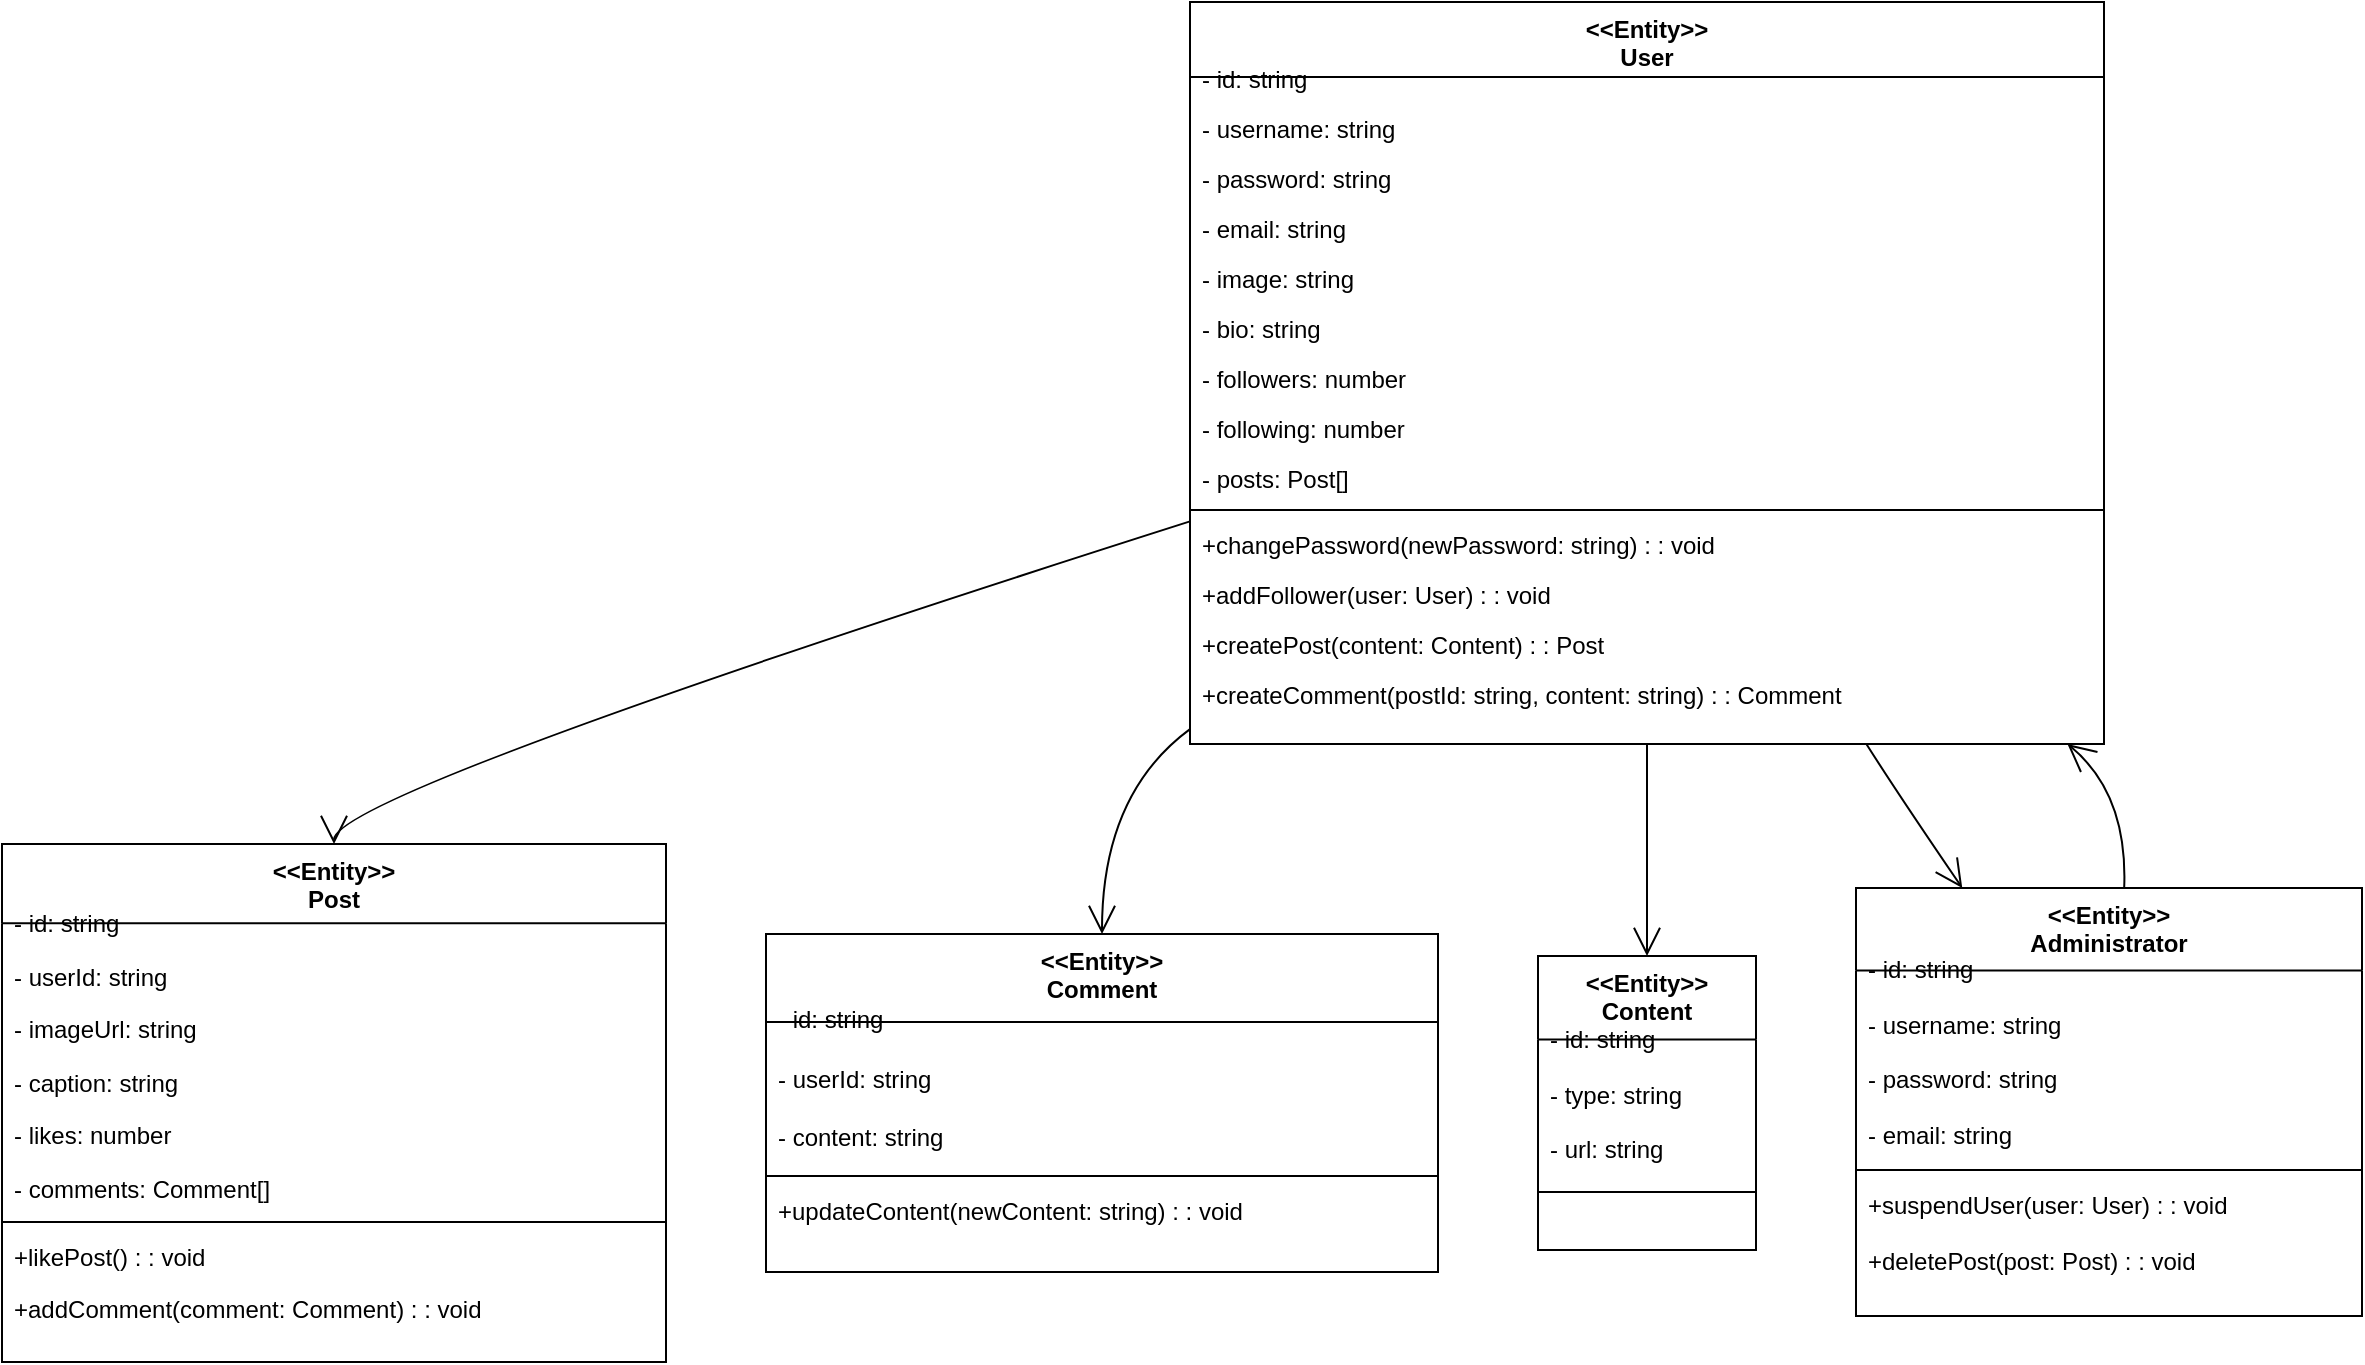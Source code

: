 <mxfile version="24.6.2" type="github">
  <diagram name="Page-1" id="eHfoeDw3wgKfniDyxH0o">
    <mxGraphModel>
      <root>
        <mxCell id="0" />
        <mxCell id="1" parent="0" />
        <mxCell id="2" value="&lt;&lt;Entity&gt;&gt;&#xa;User" style="swimlane;fontStyle=1;align=center;verticalAlign=top;childLayout=stackLayout;horizontal=1;startSize=37.552;horizontalStack=0;resizeParent=1;resizeParentMax=0;resizeLast=0;collapsible=0;marginBottom=0;" vertex="1" parent="1">
          <mxGeometry x="602" y="8" width="457" height="371" as="geometry" />
        </mxCell>
        <mxCell id="3" value="- id: string" style="text;strokeColor=none;fillColor=none;align=left;verticalAlign=top;spacingLeft=4;spacingRight=4;overflow=hidden;rotatable=0;points=[[0,0.5],[1,0.5]];portConstraint=eastwest;" vertex="1" parent="2">
          <mxGeometry y="25" width="457" height="25" as="geometry" />
        </mxCell>
        <mxCell id="4" value="- username: string" style="text;strokeColor=none;fillColor=none;align=left;verticalAlign=top;spacingLeft=4;spacingRight=4;overflow=hidden;rotatable=0;points=[[0,0.5],[1,0.5]];portConstraint=eastwest;" vertex="1" parent="2">
          <mxGeometry y="50" width="457" height="25" as="geometry" />
        </mxCell>
        <mxCell id="5" value="- password: string" style="text;strokeColor=none;fillColor=none;align=left;verticalAlign=top;spacingLeft=4;spacingRight=4;overflow=hidden;rotatable=0;points=[[0,0.5],[1,0.5]];portConstraint=eastwest;" vertex="1" parent="2">
          <mxGeometry y="75" width="457" height="25" as="geometry" />
        </mxCell>
        <mxCell id="6" value="- email: string" style="text;strokeColor=none;fillColor=none;align=left;verticalAlign=top;spacingLeft=4;spacingRight=4;overflow=hidden;rotatable=0;points=[[0,0.5],[1,0.5]];portConstraint=eastwest;" vertex="1" parent="2">
          <mxGeometry y="100" width="457" height="25" as="geometry" />
        </mxCell>
        <mxCell id="7" value="- image: string" style="text;strokeColor=none;fillColor=none;align=left;verticalAlign=top;spacingLeft=4;spacingRight=4;overflow=hidden;rotatable=0;points=[[0,0.5],[1,0.5]];portConstraint=eastwest;" vertex="1" parent="2">
          <mxGeometry y="125" width="457" height="25" as="geometry" />
        </mxCell>
        <mxCell id="8" value="- bio: string" style="text;strokeColor=none;fillColor=none;align=left;verticalAlign=top;spacingLeft=4;spacingRight=4;overflow=hidden;rotatable=0;points=[[0,0.5],[1,0.5]];portConstraint=eastwest;" vertex="1" parent="2">
          <mxGeometry y="150" width="457" height="25" as="geometry" />
        </mxCell>
        <mxCell id="9" value="- followers: number" style="text;strokeColor=none;fillColor=none;align=left;verticalAlign=top;spacingLeft=4;spacingRight=4;overflow=hidden;rotatable=0;points=[[0,0.5],[1,0.5]];portConstraint=eastwest;" vertex="1" parent="2">
          <mxGeometry y="175" width="457" height="25" as="geometry" />
        </mxCell>
        <mxCell id="10" value="- following: number" style="text;strokeColor=none;fillColor=none;align=left;verticalAlign=top;spacingLeft=4;spacingRight=4;overflow=hidden;rotatable=0;points=[[0,0.5],[1,0.5]];portConstraint=eastwest;" vertex="1" parent="2">
          <mxGeometry y="200" width="457" height="25" as="geometry" />
        </mxCell>
        <mxCell id="11" value="- posts: Post[]" style="text;strokeColor=none;fillColor=none;align=left;verticalAlign=top;spacingLeft=4;spacingRight=4;overflow=hidden;rotatable=0;points=[[0,0.5],[1,0.5]];portConstraint=eastwest;" vertex="1" parent="2">
          <mxGeometry y="225" width="457" height="25" as="geometry" />
        </mxCell>
        <mxCell id="12" style="line;strokeWidth=1;fillColor=none;align=left;verticalAlign=middle;spacingTop=-1;spacingLeft=3;spacingRight=3;rotatable=0;labelPosition=right;points=[];portConstraint=eastwest;strokeColor=inherit;" vertex="1" parent="2">
          <mxGeometry y="250" width="457" height="8" as="geometry" />
        </mxCell>
        <mxCell id="13" value="+changePassword(newPassword: string) : : void" style="text;strokeColor=none;fillColor=none;align=left;verticalAlign=top;spacingLeft=4;spacingRight=4;overflow=hidden;rotatable=0;points=[[0,0.5],[1,0.5]];portConstraint=eastwest;" vertex="1" parent="2">
          <mxGeometry y="258" width="457" height="25" as="geometry" />
        </mxCell>
        <mxCell id="14" value="+addFollower(user: User) : : void" style="text;strokeColor=none;fillColor=none;align=left;verticalAlign=top;spacingLeft=4;spacingRight=4;overflow=hidden;rotatable=0;points=[[0,0.5],[1,0.5]];portConstraint=eastwest;" vertex="1" parent="2">
          <mxGeometry y="283" width="457" height="25" as="geometry" />
        </mxCell>
        <mxCell id="15" value="+createPost(content: Content) : : Post" style="text;strokeColor=none;fillColor=none;align=left;verticalAlign=top;spacingLeft=4;spacingRight=4;overflow=hidden;rotatable=0;points=[[0,0.5],[1,0.5]];portConstraint=eastwest;" vertex="1" parent="2">
          <mxGeometry y="308" width="457" height="25" as="geometry" />
        </mxCell>
        <mxCell id="16" value="+createComment(postId: string, content: string) : : Comment" style="text;strokeColor=none;fillColor=none;align=left;verticalAlign=top;spacingLeft=4;spacingRight=4;overflow=hidden;rotatable=0;points=[[0,0.5],[1,0.5]];portConstraint=eastwest;" vertex="1" parent="2">
          <mxGeometry y="333" width="457" height="25" as="geometry" />
        </mxCell>
        <mxCell id="17" value="&lt;&lt;Entity&gt;&gt;&#xa;Post" style="swimlane;fontStyle=1;align=center;verticalAlign=top;childLayout=stackLayout;horizontal=1;startSize=39.632;horizontalStack=0;resizeParent=1;resizeParentMax=0;resizeLast=0;collapsible=0;marginBottom=0;" vertex="1" parent="1">
          <mxGeometry x="8" y="429" width="332" height="259" as="geometry" />
        </mxCell>
        <mxCell id="18" value="- id: string" style="text;strokeColor=none;fillColor=none;align=left;verticalAlign=top;spacingLeft=4;spacingRight=4;overflow=hidden;rotatable=0;points=[[0,0.5],[1,0.5]];portConstraint=eastwest;" vertex="1" parent="17">
          <mxGeometry y="26" width="332" height="26" as="geometry" />
        </mxCell>
        <mxCell id="19" value="- userId: string" style="text;strokeColor=none;fillColor=none;align=left;verticalAlign=top;spacingLeft=4;spacingRight=4;overflow=hidden;rotatable=0;points=[[0,0.5],[1,0.5]];portConstraint=eastwest;" vertex="1" parent="17">
          <mxGeometry y="53" width="332" height="26" as="geometry" />
        </mxCell>
        <mxCell id="20" value="- imageUrl: string" style="text;strokeColor=none;fillColor=none;align=left;verticalAlign=top;spacingLeft=4;spacingRight=4;overflow=hidden;rotatable=0;points=[[0,0.5],[1,0.5]];portConstraint=eastwest;" vertex="1" parent="17">
          <mxGeometry y="79" width="332" height="26" as="geometry" />
        </mxCell>
        <mxCell id="21" value="- caption: string" style="text;strokeColor=none;fillColor=none;align=left;verticalAlign=top;spacingLeft=4;spacingRight=4;overflow=hidden;rotatable=0;points=[[0,0.5],[1,0.5]];portConstraint=eastwest;" vertex="1" parent="17">
          <mxGeometry y="106" width="332" height="26" as="geometry" />
        </mxCell>
        <mxCell id="22" value="- likes: number" style="text;strokeColor=none;fillColor=none;align=left;verticalAlign=top;spacingLeft=4;spacingRight=4;overflow=hidden;rotatable=0;points=[[0,0.5],[1,0.5]];portConstraint=eastwest;" vertex="1" parent="17">
          <mxGeometry y="132" width="332" height="26" as="geometry" />
        </mxCell>
        <mxCell id="23" value="- comments: Comment[]" style="text;strokeColor=none;fillColor=none;align=left;verticalAlign=top;spacingLeft=4;spacingRight=4;overflow=hidden;rotatable=0;points=[[0,0.5],[1,0.5]];portConstraint=eastwest;" vertex="1" parent="17">
          <mxGeometry y="159" width="332" height="26" as="geometry" />
        </mxCell>
        <mxCell id="24" style="line;strokeWidth=1;fillColor=none;align=left;verticalAlign=middle;spacingTop=-1;spacingLeft=3;spacingRight=3;rotatable=0;labelPosition=right;points=[];portConstraint=eastwest;strokeColor=inherit;" vertex="1" parent="17">
          <mxGeometry y="185" width="332" height="8" as="geometry" />
        </mxCell>
        <mxCell id="25" value="+likePost() : : void" style="text;strokeColor=none;fillColor=none;align=left;verticalAlign=top;spacingLeft=4;spacingRight=4;overflow=hidden;rotatable=0;points=[[0,0.5],[1,0.5]];portConstraint=eastwest;" vertex="1" parent="17">
          <mxGeometry y="193" width="332" height="26" as="geometry" />
        </mxCell>
        <mxCell id="26" value="+addComment(comment: Comment) : : void" style="text;strokeColor=none;fillColor=none;align=left;verticalAlign=top;spacingLeft=4;spacingRight=4;overflow=hidden;rotatable=0;points=[[0,0.5],[1,0.5]];portConstraint=eastwest;" vertex="1" parent="17">
          <mxGeometry y="219" width="332" height="26" as="geometry" />
        </mxCell>
        <mxCell id="27" value="&lt;&lt;Entity&gt;&gt;&#xa;Comment" style="swimlane;fontStyle=1;align=center;verticalAlign=top;childLayout=stackLayout;horizontal=1;startSize=44.018;horizontalStack=0;resizeParent=1;resizeParentMax=0;resizeLast=0;collapsible=0;marginBottom=0;" vertex="1" parent="1">
          <mxGeometry x="390" y="474" width="336" height="169" as="geometry" />
        </mxCell>
        <mxCell id="28" value="- id: string" style="text;strokeColor=none;fillColor=none;align=left;verticalAlign=top;spacingLeft=4;spacingRight=4;overflow=hidden;rotatable=0;points=[[0,0.5],[1,0.5]];portConstraint=eastwest;" vertex="1" parent="27">
          <mxGeometry y="29" width="336" height="29" as="geometry" />
        </mxCell>
        <mxCell id="29" value="- userId: string" style="text;strokeColor=none;fillColor=none;align=left;verticalAlign=top;spacingLeft=4;spacingRight=4;overflow=hidden;rotatable=0;points=[[0,0.5],[1,0.5]];portConstraint=eastwest;" vertex="1" parent="27">
          <mxGeometry y="59" width="336" height="29" as="geometry" />
        </mxCell>
        <mxCell id="30" value="- content: string" style="text;strokeColor=none;fillColor=none;align=left;verticalAlign=top;spacingLeft=4;spacingRight=4;overflow=hidden;rotatable=0;points=[[0,0.5],[1,0.5]];portConstraint=eastwest;" vertex="1" parent="27">
          <mxGeometry y="88" width="336" height="29" as="geometry" />
        </mxCell>
        <mxCell id="31" style="line;strokeWidth=1;fillColor=none;align=left;verticalAlign=middle;spacingTop=-1;spacingLeft=3;spacingRight=3;rotatable=0;labelPosition=right;points=[];portConstraint=eastwest;strokeColor=inherit;" vertex="1" parent="27">
          <mxGeometry y="117" width="336" height="8" as="geometry" />
        </mxCell>
        <mxCell id="32" value="+updateContent(newContent: string) : : void" style="text;strokeColor=none;fillColor=none;align=left;verticalAlign=top;spacingLeft=4;spacingRight=4;overflow=hidden;rotatable=0;points=[[0,0.5],[1,0.5]];portConstraint=eastwest;" vertex="1" parent="27">
          <mxGeometry y="125" width="336" height="29" as="geometry" />
        </mxCell>
        <mxCell id="33" value="&lt;&lt;Entity&gt;&gt;&#xa;Content" style="swimlane;fontStyle=1;align=center;verticalAlign=top;childLayout=stackLayout;horizontal=1;startSize=41.7;horizontalStack=0;resizeParent=1;resizeParentMax=0;resizeLast=0;collapsible=0;marginBottom=0;" vertex="1" parent="1">
          <mxGeometry x="776" y="485" width="109" height="147" as="geometry" />
        </mxCell>
        <mxCell id="34" value="- id: string" style="text;strokeColor=none;fillColor=none;align=left;verticalAlign=top;spacingLeft=4;spacingRight=4;overflow=hidden;rotatable=0;points=[[0,0.5],[1,0.5]];portConstraint=eastwest;" vertex="1" parent="33">
          <mxGeometry y="28" width="109" height="28" as="geometry" />
        </mxCell>
        <mxCell id="35" value="- type: string" style="text;strokeColor=none;fillColor=none;align=left;verticalAlign=top;spacingLeft=4;spacingRight=4;overflow=hidden;rotatable=0;points=[[0,0.5],[1,0.5]];portConstraint=eastwest;" vertex="1" parent="33">
          <mxGeometry y="56" width="109" height="28" as="geometry" />
        </mxCell>
        <mxCell id="36" value="- url: string" style="text;strokeColor=none;fillColor=none;align=left;verticalAlign=top;spacingLeft=4;spacingRight=4;overflow=hidden;rotatable=0;points=[[0,0.5],[1,0.5]];portConstraint=eastwest;" vertex="1" parent="33">
          <mxGeometry y="83" width="109" height="28" as="geometry" />
        </mxCell>
        <mxCell id="37" style="line;strokeWidth=1;fillColor=none;align=left;verticalAlign=middle;spacingTop=-1;spacingLeft=3;spacingRight=3;rotatable=0;labelPosition=right;points=[];portConstraint=eastwest;strokeColor=inherit;" vertex="1" parent="33">
          <mxGeometry y="111" width="109" height="14" as="geometry" />
        </mxCell>
        <mxCell id="38" value="&lt;&lt;Entity&gt;&gt;&#xa;Administrator" style="swimlane;fontStyle=1;align=center;verticalAlign=top;childLayout=stackLayout;horizontal=1;startSize=41.24;horizontalStack=0;resizeParent=1;resizeParentMax=0;resizeLast=0;collapsible=0;marginBottom=0;" vertex="1" parent="1">
          <mxGeometry x="935" y="451" width="253" height="214" as="geometry" />
        </mxCell>
        <mxCell id="39" value="- id: string" style="text;strokeColor=none;fillColor=none;align=left;verticalAlign=top;spacingLeft=4;spacingRight=4;overflow=hidden;rotatable=0;points=[[0,0.5],[1,0.5]];portConstraint=eastwest;" vertex="1" parent="38">
          <mxGeometry y="27" width="253" height="27" as="geometry" />
        </mxCell>
        <mxCell id="40" value="- username: string" style="text;strokeColor=none;fillColor=none;align=left;verticalAlign=top;spacingLeft=4;spacingRight=4;overflow=hidden;rotatable=0;points=[[0,0.5],[1,0.5]];portConstraint=eastwest;" vertex="1" parent="38">
          <mxGeometry y="55" width="253" height="27" as="geometry" />
        </mxCell>
        <mxCell id="41" value="- password: string" style="text;strokeColor=none;fillColor=none;align=left;verticalAlign=top;spacingLeft=4;spacingRight=4;overflow=hidden;rotatable=0;points=[[0,0.5],[1,0.5]];portConstraint=eastwest;" vertex="1" parent="38">
          <mxGeometry y="82" width="253" height="27" as="geometry" />
        </mxCell>
        <mxCell id="42" value="- email: string" style="text;strokeColor=none;fillColor=none;align=left;verticalAlign=top;spacingLeft=4;spacingRight=4;overflow=hidden;rotatable=0;points=[[0,0.5],[1,0.5]];portConstraint=eastwest;" vertex="1" parent="38">
          <mxGeometry y="110" width="253" height="27" as="geometry" />
        </mxCell>
        <mxCell id="43" style="line;strokeWidth=1;fillColor=none;align=left;verticalAlign=middle;spacingTop=-1;spacingLeft=3;spacingRight=3;rotatable=0;labelPosition=right;points=[];portConstraint=eastwest;strokeColor=inherit;" vertex="1" parent="38">
          <mxGeometry y="137" width="253" height="8" as="geometry" />
        </mxCell>
        <mxCell id="44" value="+suspendUser(user: User) : : void" style="text;strokeColor=none;fillColor=none;align=left;verticalAlign=top;spacingLeft=4;spacingRight=4;overflow=hidden;rotatable=0;points=[[0,0.5],[1,0.5]];portConstraint=eastwest;" vertex="1" parent="38">
          <mxGeometry y="145" width="253" height="27" as="geometry" />
        </mxCell>
        <mxCell id="45" value="+deletePost(post: Post) : : void" style="text;strokeColor=none;fillColor=none;align=left;verticalAlign=top;spacingLeft=4;spacingRight=4;overflow=hidden;rotatable=0;points=[[0,0.5],[1,0.5]];portConstraint=eastwest;" vertex="1" parent="38">
          <mxGeometry y="173" width="253" height="27" as="geometry" />
        </mxCell>
        <mxCell id="46" value="" style="curved=1;startArrow=none;endArrow=open;endSize=12;exitX=0;exitY=0.7;entryX=0.5;entryY=0;" edge="1" parent="1" source="2" target="17">
          <mxGeometry relative="1" as="geometry">
            <Array as="points">
              <mxPoint x="174" y="404" />
            </Array>
          </mxGeometry>
        </mxCell>
        <mxCell id="47" value="" style="curved=1;startArrow=none;endArrow=open;endSize=12;exitX=0;exitY=0.98;entryX=0.5;entryY=0;" edge="1" parent="1" source="2" target="27">
          <mxGeometry relative="1" as="geometry">
            <Array as="points">
              <mxPoint x="558" y="404" />
            </Array>
          </mxGeometry>
        </mxCell>
        <mxCell id="48" value="" style="curved=1;startArrow=none;endArrow=open;endSize=12;exitX=0.5;exitY=1;entryX=0.5;entryY=0;" edge="1" parent="1" source="2" target="33">
          <mxGeometry relative="1" as="geometry">
            <Array as="points" />
          </mxGeometry>
        </mxCell>
        <mxCell id="49" value="" style="curved=1;startArrow=none;endArrow=open;endSize=12;exitX=0.74;exitY=1;entryX=0.21;entryY=0;" edge="1" parent="1" source="2" target="38">
          <mxGeometry relative="1" as="geometry">
            <Array as="points">
              <mxPoint x="956" y="404" />
            </Array>
          </mxGeometry>
        </mxCell>
        <mxCell id="50" value="" style="curved=1;startArrow=none;endArrow=open;endSize=12;exitX=0.53;exitY=0;entryX=0.96;entryY=1;" edge="1" parent="1" source="38" target="2">
          <mxGeometry relative="1" as="geometry">
            <Array as="points">
              <mxPoint x="1071" y="404" />
            </Array>
          </mxGeometry>
        </mxCell>
      </root>
    </mxGraphModel>
  </diagram>
</mxfile>
